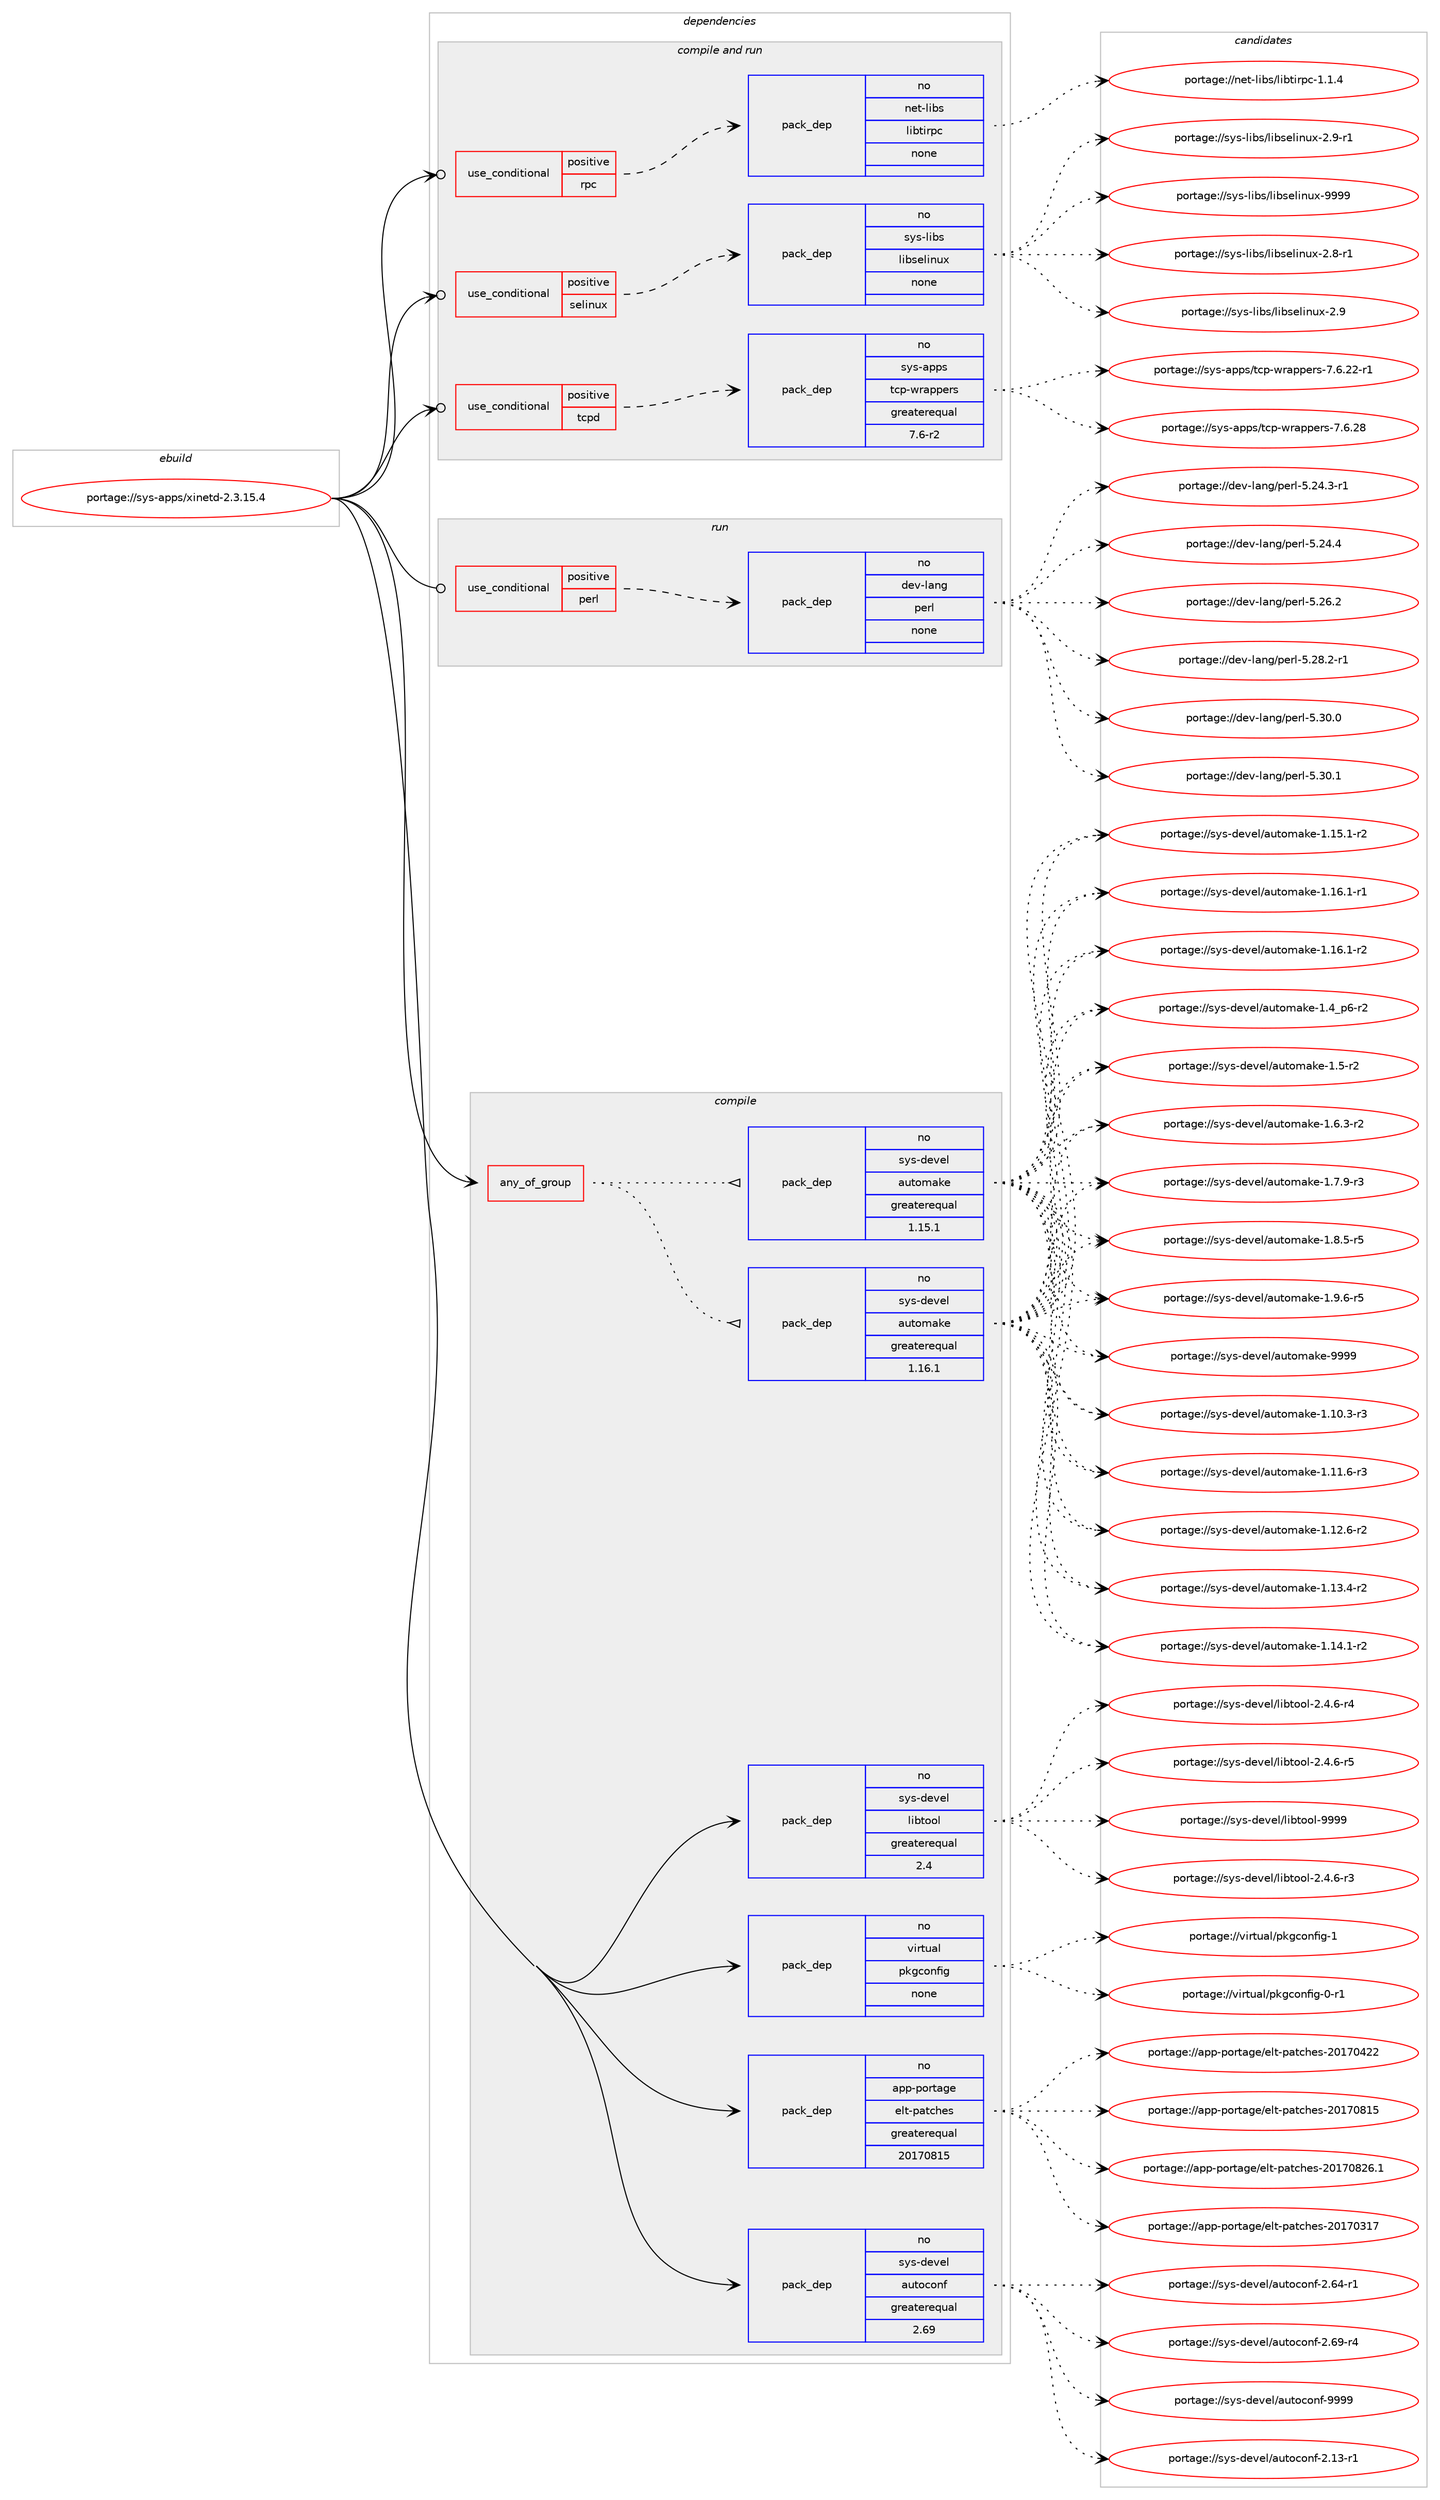 digraph prolog {

# *************
# Graph options
# *************

newrank=true;
concentrate=true;
compound=true;
graph [rankdir=LR,fontname=Helvetica,fontsize=10,ranksep=1.5];#, ranksep=2.5, nodesep=0.2];
edge  [arrowhead=vee];
node  [fontname=Helvetica,fontsize=10];

# **********
# The ebuild
# **********

subgraph cluster_leftcol {
color=gray;
rank=same;
label=<<i>ebuild</i>>;
id [label="portage://sys-apps/xinetd-2.3.15.4", color=red, width=4, href="../sys-apps/xinetd-2.3.15.4.svg"];
}

# ****************
# The dependencies
# ****************

subgraph cluster_midcol {
color=gray;
label=<<i>dependencies</i>>;
subgraph cluster_compile {
fillcolor="#eeeeee";
style=filled;
label=<<i>compile</i>>;
subgraph any6664 {
dependency412273 [label=<<TABLE BORDER="0" CELLBORDER="1" CELLSPACING="0" CELLPADDING="4"><TR><TD CELLPADDING="10">any_of_group</TD></TR></TABLE>>, shape=none, color=red];subgraph pack305026 {
dependency412274 [label=<<TABLE BORDER="0" CELLBORDER="1" CELLSPACING="0" CELLPADDING="4" WIDTH="220"><TR><TD ROWSPAN="6" CELLPADDING="30">pack_dep</TD></TR><TR><TD WIDTH="110">no</TD></TR><TR><TD>sys-devel</TD></TR><TR><TD>automake</TD></TR><TR><TD>greaterequal</TD></TR><TR><TD>1.16.1</TD></TR></TABLE>>, shape=none, color=blue];
}
dependency412273:e -> dependency412274:w [weight=20,style="dotted",arrowhead="oinv"];
subgraph pack305027 {
dependency412275 [label=<<TABLE BORDER="0" CELLBORDER="1" CELLSPACING="0" CELLPADDING="4" WIDTH="220"><TR><TD ROWSPAN="6" CELLPADDING="30">pack_dep</TD></TR><TR><TD WIDTH="110">no</TD></TR><TR><TD>sys-devel</TD></TR><TR><TD>automake</TD></TR><TR><TD>greaterequal</TD></TR><TR><TD>1.15.1</TD></TR></TABLE>>, shape=none, color=blue];
}
dependency412273:e -> dependency412275:w [weight=20,style="dotted",arrowhead="oinv"];
}
id:e -> dependency412273:w [weight=20,style="solid",arrowhead="vee"];
subgraph pack305028 {
dependency412276 [label=<<TABLE BORDER="0" CELLBORDER="1" CELLSPACING="0" CELLPADDING="4" WIDTH="220"><TR><TD ROWSPAN="6" CELLPADDING="30">pack_dep</TD></TR><TR><TD WIDTH="110">no</TD></TR><TR><TD>app-portage</TD></TR><TR><TD>elt-patches</TD></TR><TR><TD>greaterequal</TD></TR><TR><TD>20170815</TD></TR></TABLE>>, shape=none, color=blue];
}
id:e -> dependency412276:w [weight=20,style="solid",arrowhead="vee"];
subgraph pack305029 {
dependency412277 [label=<<TABLE BORDER="0" CELLBORDER="1" CELLSPACING="0" CELLPADDING="4" WIDTH="220"><TR><TD ROWSPAN="6" CELLPADDING="30">pack_dep</TD></TR><TR><TD WIDTH="110">no</TD></TR><TR><TD>sys-devel</TD></TR><TR><TD>autoconf</TD></TR><TR><TD>greaterequal</TD></TR><TR><TD>2.69</TD></TR></TABLE>>, shape=none, color=blue];
}
id:e -> dependency412277:w [weight=20,style="solid",arrowhead="vee"];
subgraph pack305030 {
dependency412278 [label=<<TABLE BORDER="0" CELLBORDER="1" CELLSPACING="0" CELLPADDING="4" WIDTH="220"><TR><TD ROWSPAN="6" CELLPADDING="30">pack_dep</TD></TR><TR><TD WIDTH="110">no</TD></TR><TR><TD>sys-devel</TD></TR><TR><TD>libtool</TD></TR><TR><TD>greaterequal</TD></TR><TR><TD>2.4</TD></TR></TABLE>>, shape=none, color=blue];
}
id:e -> dependency412278:w [weight=20,style="solid",arrowhead="vee"];
subgraph pack305031 {
dependency412279 [label=<<TABLE BORDER="0" CELLBORDER="1" CELLSPACING="0" CELLPADDING="4" WIDTH="220"><TR><TD ROWSPAN="6" CELLPADDING="30">pack_dep</TD></TR><TR><TD WIDTH="110">no</TD></TR><TR><TD>virtual</TD></TR><TR><TD>pkgconfig</TD></TR><TR><TD>none</TD></TR><TR><TD></TD></TR></TABLE>>, shape=none, color=blue];
}
id:e -> dependency412279:w [weight=20,style="solid",arrowhead="vee"];
}
subgraph cluster_compileandrun {
fillcolor="#eeeeee";
style=filled;
label=<<i>compile and run</i>>;
subgraph cond100365 {
dependency412280 [label=<<TABLE BORDER="0" CELLBORDER="1" CELLSPACING="0" CELLPADDING="4"><TR><TD ROWSPAN="3" CELLPADDING="10">use_conditional</TD></TR><TR><TD>positive</TD></TR><TR><TD>rpc</TD></TR></TABLE>>, shape=none, color=red];
subgraph pack305032 {
dependency412281 [label=<<TABLE BORDER="0" CELLBORDER="1" CELLSPACING="0" CELLPADDING="4" WIDTH="220"><TR><TD ROWSPAN="6" CELLPADDING="30">pack_dep</TD></TR><TR><TD WIDTH="110">no</TD></TR><TR><TD>net-libs</TD></TR><TR><TD>libtirpc</TD></TR><TR><TD>none</TD></TR><TR><TD></TD></TR></TABLE>>, shape=none, color=blue];
}
dependency412280:e -> dependency412281:w [weight=20,style="dashed",arrowhead="vee"];
}
id:e -> dependency412280:w [weight=20,style="solid",arrowhead="odotvee"];
subgraph cond100366 {
dependency412282 [label=<<TABLE BORDER="0" CELLBORDER="1" CELLSPACING="0" CELLPADDING="4"><TR><TD ROWSPAN="3" CELLPADDING="10">use_conditional</TD></TR><TR><TD>positive</TD></TR><TR><TD>selinux</TD></TR></TABLE>>, shape=none, color=red];
subgraph pack305033 {
dependency412283 [label=<<TABLE BORDER="0" CELLBORDER="1" CELLSPACING="0" CELLPADDING="4" WIDTH="220"><TR><TD ROWSPAN="6" CELLPADDING="30">pack_dep</TD></TR><TR><TD WIDTH="110">no</TD></TR><TR><TD>sys-libs</TD></TR><TR><TD>libselinux</TD></TR><TR><TD>none</TD></TR><TR><TD></TD></TR></TABLE>>, shape=none, color=blue];
}
dependency412282:e -> dependency412283:w [weight=20,style="dashed",arrowhead="vee"];
}
id:e -> dependency412282:w [weight=20,style="solid",arrowhead="odotvee"];
subgraph cond100367 {
dependency412284 [label=<<TABLE BORDER="0" CELLBORDER="1" CELLSPACING="0" CELLPADDING="4"><TR><TD ROWSPAN="3" CELLPADDING="10">use_conditional</TD></TR><TR><TD>positive</TD></TR><TR><TD>tcpd</TD></TR></TABLE>>, shape=none, color=red];
subgraph pack305034 {
dependency412285 [label=<<TABLE BORDER="0" CELLBORDER="1" CELLSPACING="0" CELLPADDING="4" WIDTH="220"><TR><TD ROWSPAN="6" CELLPADDING="30">pack_dep</TD></TR><TR><TD WIDTH="110">no</TD></TR><TR><TD>sys-apps</TD></TR><TR><TD>tcp-wrappers</TD></TR><TR><TD>greaterequal</TD></TR><TR><TD>7.6-r2</TD></TR></TABLE>>, shape=none, color=blue];
}
dependency412284:e -> dependency412285:w [weight=20,style="dashed",arrowhead="vee"];
}
id:e -> dependency412284:w [weight=20,style="solid",arrowhead="odotvee"];
}
subgraph cluster_run {
fillcolor="#eeeeee";
style=filled;
label=<<i>run</i>>;
subgraph cond100368 {
dependency412286 [label=<<TABLE BORDER="0" CELLBORDER="1" CELLSPACING="0" CELLPADDING="4"><TR><TD ROWSPAN="3" CELLPADDING="10">use_conditional</TD></TR><TR><TD>positive</TD></TR><TR><TD>perl</TD></TR></TABLE>>, shape=none, color=red];
subgraph pack305035 {
dependency412287 [label=<<TABLE BORDER="0" CELLBORDER="1" CELLSPACING="0" CELLPADDING="4" WIDTH="220"><TR><TD ROWSPAN="6" CELLPADDING="30">pack_dep</TD></TR><TR><TD WIDTH="110">no</TD></TR><TR><TD>dev-lang</TD></TR><TR><TD>perl</TD></TR><TR><TD>none</TD></TR><TR><TD></TD></TR></TABLE>>, shape=none, color=blue];
}
dependency412286:e -> dependency412287:w [weight=20,style="dashed",arrowhead="vee"];
}
id:e -> dependency412286:w [weight=20,style="solid",arrowhead="odot"];
}
}

# **************
# The candidates
# **************

subgraph cluster_choices {
rank=same;
color=gray;
label=<<i>candidates</i>>;

subgraph choice305026 {
color=black;
nodesep=1;
choiceportage11512111545100101118101108479711711611110997107101454946494846514511451 [label="portage://sys-devel/automake-1.10.3-r3", color=red, width=4,href="../sys-devel/automake-1.10.3-r3.svg"];
choiceportage11512111545100101118101108479711711611110997107101454946494946544511451 [label="portage://sys-devel/automake-1.11.6-r3", color=red, width=4,href="../sys-devel/automake-1.11.6-r3.svg"];
choiceportage11512111545100101118101108479711711611110997107101454946495046544511450 [label="portage://sys-devel/automake-1.12.6-r2", color=red, width=4,href="../sys-devel/automake-1.12.6-r2.svg"];
choiceportage11512111545100101118101108479711711611110997107101454946495146524511450 [label="portage://sys-devel/automake-1.13.4-r2", color=red, width=4,href="../sys-devel/automake-1.13.4-r2.svg"];
choiceportage11512111545100101118101108479711711611110997107101454946495246494511450 [label="portage://sys-devel/automake-1.14.1-r2", color=red, width=4,href="../sys-devel/automake-1.14.1-r2.svg"];
choiceportage11512111545100101118101108479711711611110997107101454946495346494511450 [label="portage://sys-devel/automake-1.15.1-r2", color=red, width=4,href="../sys-devel/automake-1.15.1-r2.svg"];
choiceportage11512111545100101118101108479711711611110997107101454946495446494511449 [label="portage://sys-devel/automake-1.16.1-r1", color=red, width=4,href="../sys-devel/automake-1.16.1-r1.svg"];
choiceportage11512111545100101118101108479711711611110997107101454946495446494511450 [label="portage://sys-devel/automake-1.16.1-r2", color=red, width=4,href="../sys-devel/automake-1.16.1-r2.svg"];
choiceportage115121115451001011181011084797117116111109971071014549465295112544511450 [label="portage://sys-devel/automake-1.4_p6-r2", color=red, width=4,href="../sys-devel/automake-1.4_p6-r2.svg"];
choiceportage11512111545100101118101108479711711611110997107101454946534511450 [label="portage://sys-devel/automake-1.5-r2", color=red, width=4,href="../sys-devel/automake-1.5-r2.svg"];
choiceportage115121115451001011181011084797117116111109971071014549465446514511450 [label="portage://sys-devel/automake-1.6.3-r2", color=red, width=4,href="../sys-devel/automake-1.6.3-r2.svg"];
choiceportage115121115451001011181011084797117116111109971071014549465546574511451 [label="portage://sys-devel/automake-1.7.9-r3", color=red, width=4,href="../sys-devel/automake-1.7.9-r3.svg"];
choiceportage115121115451001011181011084797117116111109971071014549465646534511453 [label="portage://sys-devel/automake-1.8.5-r5", color=red, width=4,href="../sys-devel/automake-1.8.5-r5.svg"];
choiceportage115121115451001011181011084797117116111109971071014549465746544511453 [label="portage://sys-devel/automake-1.9.6-r5", color=red, width=4,href="../sys-devel/automake-1.9.6-r5.svg"];
choiceportage115121115451001011181011084797117116111109971071014557575757 [label="portage://sys-devel/automake-9999", color=red, width=4,href="../sys-devel/automake-9999.svg"];
dependency412274:e -> choiceportage11512111545100101118101108479711711611110997107101454946494846514511451:w [style=dotted,weight="100"];
dependency412274:e -> choiceportage11512111545100101118101108479711711611110997107101454946494946544511451:w [style=dotted,weight="100"];
dependency412274:e -> choiceportage11512111545100101118101108479711711611110997107101454946495046544511450:w [style=dotted,weight="100"];
dependency412274:e -> choiceportage11512111545100101118101108479711711611110997107101454946495146524511450:w [style=dotted,weight="100"];
dependency412274:e -> choiceportage11512111545100101118101108479711711611110997107101454946495246494511450:w [style=dotted,weight="100"];
dependency412274:e -> choiceportage11512111545100101118101108479711711611110997107101454946495346494511450:w [style=dotted,weight="100"];
dependency412274:e -> choiceportage11512111545100101118101108479711711611110997107101454946495446494511449:w [style=dotted,weight="100"];
dependency412274:e -> choiceportage11512111545100101118101108479711711611110997107101454946495446494511450:w [style=dotted,weight="100"];
dependency412274:e -> choiceportage115121115451001011181011084797117116111109971071014549465295112544511450:w [style=dotted,weight="100"];
dependency412274:e -> choiceportage11512111545100101118101108479711711611110997107101454946534511450:w [style=dotted,weight="100"];
dependency412274:e -> choiceportage115121115451001011181011084797117116111109971071014549465446514511450:w [style=dotted,weight="100"];
dependency412274:e -> choiceportage115121115451001011181011084797117116111109971071014549465546574511451:w [style=dotted,weight="100"];
dependency412274:e -> choiceportage115121115451001011181011084797117116111109971071014549465646534511453:w [style=dotted,weight="100"];
dependency412274:e -> choiceportage115121115451001011181011084797117116111109971071014549465746544511453:w [style=dotted,weight="100"];
dependency412274:e -> choiceportage115121115451001011181011084797117116111109971071014557575757:w [style=dotted,weight="100"];
}
subgraph choice305027 {
color=black;
nodesep=1;
choiceportage11512111545100101118101108479711711611110997107101454946494846514511451 [label="portage://sys-devel/automake-1.10.3-r3", color=red, width=4,href="../sys-devel/automake-1.10.3-r3.svg"];
choiceportage11512111545100101118101108479711711611110997107101454946494946544511451 [label="portage://sys-devel/automake-1.11.6-r3", color=red, width=4,href="../sys-devel/automake-1.11.6-r3.svg"];
choiceportage11512111545100101118101108479711711611110997107101454946495046544511450 [label="portage://sys-devel/automake-1.12.6-r2", color=red, width=4,href="../sys-devel/automake-1.12.6-r2.svg"];
choiceportage11512111545100101118101108479711711611110997107101454946495146524511450 [label="portage://sys-devel/automake-1.13.4-r2", color=red, width=4,href="../sys-devel/automake-1.13.4-r2.svg"];
choiceportage11512111545100101118101108479711711611110997107101454946495246494511450 [label="portage://sys-devel/automake-1.14.1-r2", color=red, width=4,href="../sys-devel/automake-1.14.1-r2.svg"];
choiceportage11512111545100101118101108479711711611110997107101454946495346494511450 [label="portage://sys-devel/automake-1.15.1-r2", color=red, width=4,href="../sys-devel/automake-1.15.1-r2.svg"];
choiceportage11512111545100101118101108479711711611110997107101454946495446494511449 [label="portage://sys-devel/automake-1.16.1-r1", color=red, width=4,href="../sys-devel/automake-1.16.1-r1.svg"];
choiceportage11512111545100101118101108479711711611110997107101454946495446494511450 [label="portage://sys-devel/automake-1.16.1-r2", color=red, width=4,href="../sys-devel/automake-1.16.1-r2.svg"];
choiceportage115121115451001011181011084797117116111109971071014549465295112544511450 [label="portage://sys-devel/automake-1.4_p6-r2", color=red, width=4,href="../sys-devel/automake-1.4_p6-r2.svg"];
choiceportage11512111545100101118101108479711711611110997107101454946534511450 [label="portage://sys-devel/automake-1.5-r2", color=red, width=4,href="../sys-devel/automake-1.5-r2.svg"];
choiceportage115121115451001011181011084797117116111109971071014549465446514511450 [label="portage://sys-devel/automake-1.6.3-r2", color=red, width=4,href="../sys-devel/automake-1.6.3-r2.svg"];
choiceportage115121115451001011181011084797117116111109971071014549465546574511451 [label="portage://sys-devel/automake-1.7.9-r3", color=red, width=4,href="../sys-devel/automake-1.7.9-r3.svg"];
choiceportage115121115451001011181011084797117116111109971071014549465646534511453 [label="portage://sys-devel/automake-1.8.5-r5", color=red, width=4,href="../sys-devel/automake-1.8.5-r5.svg"];
choiceportage115121115451001011181011084797117116111109971071014549465746544511453 [label="portage://sys-devel/automake-1.9.6-r5", color=red, width=4,href="../sys-devel/automake-1.9.6-r5.svg"];
choiceportage115121115451001011181011084797117116111109971071014557575757 [label="portage://sys-devel/automake-9999", color=red, width=4,href="../sys-devel/automake-9999.svg"];
dependency412275:e -> choiceportage11512111545100101118101108479711711611110997107101454946494846514511451:w [style=dotted,weight="100"];
dependency412275:e -> choiceportage11512111545100101118101108479711711611110997107101454946494946544511451:w [style=dotted,weight="100"];
dependency412275:e -> choiceportage11512111545100101118101108479711711611110997107101454946495046544511450:w [style=dotted,weight="100"];
dependency412275:e -> choiceportage11512111545100101118101108479711711611110997107101454946495146524511450:w [style=dotted,weight="100"];
dependency412275:e -> choiceportage11512111545100101118101108479711711611110997107101454946495246494511450:w [style=dotted,weight="100"];
dependency412275:e -> choiceportage11512111545100101118101108479711711611110997107101454946495346494511450:w [style=dotted,weight="100"];
dependency412275:e -> choiceportage11512111545100101118101108479711711611110997107101454946495446494511449:w [style=dotted,weight="100"];
dependency412275:e -> choiceportage11512111545100101118101108479711711611110997107101454946495446494511450:w [style=dotted,weight="100"];
dependency412275:e -> choiceportage115121115451001011181011084797117116111109971071014549465295112544511450:w [style=dotted,weight="100"];
dependency412275:e -> choiceportage11512111545100101118101108479711711611110997107101454946534511450:w [style=dotted,weight="100"];
dependency412275:e -> choiceportage115121115451001011181011084797117116111109971071014549465446514511450:w [style=dotted,weight="100"];
dependency412275:e -> choiceportage115121115451001011181011084797117116111109971071014549465546574511451:w [style=dotted,weight="100"];
dependency412275:e -> choiceportage115121115451001011181011084797117116111109971071014549465646534511453:w [style=dotted,weight="100"];
dependency412275:e -> choiceportage115121115451001011181011084797117116111109971071014549465746544511453:w [style=dotted,weight="100"];
dependency412275:e -> choiceportage115121115451001011181011084797117116111109971071014557575757:w [style=dotted,weight="100"];
}
subgraph choice305028 {
color=black;
nodesep=1;
choiceportage97112112451121111141169710310147101108116451129711699104101115455048495548514955 [label="portage://app-portage/elt-patches-20170317", color=red, width=4,href="../app-portage/elt-patches-20170317.svg"];
choiceportage97112112451121111141169710310147101108116451129711699104101115455048495548525050 [label="portage://app-portage/elt-patches-20170422", color=red, width=4,href="../app-portage/elt-patches-20170422.svg"];
choiceportage97112112451121111141169710310147101108116451129711699104101115455048495548564953 [label="portage://app-portage/elt-patches-20170815", color=red, width=4,href="../app-portage/elt-patches-20170815.svg"];
choiceportage971121124511211111411697103101471011081164511297116991041011154550484955485650544649 [label="portage://app-portage/elt-patches-20170826.1", color=red, width=4,href="../app-portage/elt-patches-20170826.1.svg"];
dependency412276:e -> choiceportage97112112451121111141169710310147101108116451129711699104101115455048495548514955:w [style=dotted,weight="100"];
dependency412276:e -> choiceportage97112112451121111141169710310147101108116451129711699104101115455048495548525050:w [style=dotted,weight="100"];
dependency412276:e -> choiceportage97112112451121111141169710310147101108116451129711699104101115455048495548564953:w [style=dotted,weight="100"];
dependency412276:e -> choiceportage971121124511211111411697103101471011081164511297116991041011154550484955485650544649:w [style=dotted,weight="100"];
}
subgraph choice305029 {
color=black;
nodesep=1;
choiceportage1151211154510010111810110847971171161119911111010245504649514511449 [label="portage://sys-devel/autoconf-2.13-r1", color=red, width=4,href="../sys-devel/autoconf-2.13-r1.svg"];
choiceportage1151211154510010111810110847971171161119911111010245504654524511449 [label="portage://sys-devel/autoconf-2.64-r1", color=red, width=4,href="../sys-devel/autoconf-2.64-r1.svg"];
choiceportage1151211154510010111810110847971171161119911111010245504654574511452 [label="portage://sys-devel/autoconf-2.69-r4", color=red, width=4,href="../sys-devel/autoconf-2.69-r4.svg"];
choiceportage115121115451001011181011084797117116111991111101024557575757 [label="portage://sys-devel/autoconf-9999", color=red, width=4,href="../sys-devel/autoconf-9999.svg"];
dependency412277:e -> choiceportage1151211154510010111810110847971171161119911111010245504649514511449:w [style=dotted,weight="100"];
dependency412277:e -> choiceportage1151211154510010111810110847971171161119911111010245504654524511449:w [style=dotted,weight="100"];
dependency412277:e -> choiceportage1151211154510010111810110847971171161119911111010245504654574511452:w [style=dotted,weight="100"];
dependency412277:e -> choiceportage115121115451001011181011084797117116111991111101024557575757:w [style=dotted,weight="100"];
}
subgraph choice305030 {
color=black;
nodesep=1;
choiceportage1151211154510010111810110847108105981161111111084550465246544511451 [label="portage://sys-devel/libtool-2.4.6-r3", color=red, width=4,href="../sys-devel/libtool-2.4.6-r3.svg"];
choiceportage1151211154510010111810110847108105981161111111084550465246544511452 [label="portage://sys-devel/libtool-2.4.6-r4", color=red, width=4,href="../sys-devel/libtool-2.4.6-r4.svg"];
choiceportage1151211154510010111810110847108105981161111111084550465246544511453 [label="portage://sys-devel/libtool-2.4.6-r5", color=red, width=4,href="../sys-devel/libtool-2.4.6-r5.svg"];
choiceportage1151211154510010111810110847108105981161111111084557575757 [label="portage://sys-devel/libtool-9999", color=red, width=4,href="../sys-devel/libtool-9999.svg"];
dependency412278:e -> choiceportage1151211154510010111810110847108105981161111111084550465246544511451:w [style=dotted,weight="100"];
dependency412278:e -> choiceportage1151211154510010111810110847108105981161111111084550465246544511452:w [style=dotted,weight="100"];
dependency412278:e -> choiceportage1151211154510010111810110847108105981161111111084550465246544511453:w [style=dotted,weight="100"];
dependency412278:e -> choiceportage1151211154510010111810110847108105981161111111084557575757:w [style=dotted,weight="100"];
}
subgraph choice305031 {
color=black;
nodesep=1;
choiceportage11810511411611797108471121071039911111010210510345484511449 [label="portage://virtual/pkgconfig-0-r1", color=red, width=4,href="../virtual/pkgconfig-0-r1.svg"];
choiceportage1181051141161179710847112107103991111101021051034549 [label="portage://virtual/pkgconfig-1", color=red, width=4,href="../virtual/pkgconfig-1.svg"];
dependency412279:e -> choiceportage11810511411611797108471121071039911111010210510345484511449:w [style=dotted,weight="100"];
dependency412279:e -> choiceportage1181051141161179710847112107103991111101021051034549:w [style=dotted,weight="100"];
}
subgraph choice305032 {
color=black;
nodesep=1;
choiceportage1101011164510810598115471081059811610511411299454946494652 [label="portage://net-libs/libtirpc-1.1.4", color=red, width=4,href="../net-libs/libtirpc-1.1.4.svg"];
dependency412281:e -> choiceportage1101011164510810598115471081059811610511411299454946494652:w [style=dotted,weight="100"];
}
subgraph choice305033 {
color=black;
nodesep=1;
choiceportage11512111545108105981154710810598115101108105110117120455046564511449 [label="portage://sys-libs/libselinux-2.8-r1", color=red, width=4,href="../sys-libs/libselinux-2.8-r1.svg"];
choiceportage1151211154510810598115471081059811510110810511011712045504657 [label="portage://sys-libs/libselinux-2.9", color=red, width=4,href="../sys-libs/libselinux-2.9.svg"];
choiceportage11512111545108105981154710810598115101108105110117120455046574511449 [label="portage://sys-libs/libselinux-2.9-r1", color=red, width=4,href="../sys-libs/libselinux-2.9-r1.svg"];
choiceportage115121115451081059811547108105981151011081051101171204557575757 [label="portage://sys-libs/libselinux-9999", color=red, width=4,href="../sys-libs/libselinux-9999.svg"];
dependency412283:e -> choiceportage11512111545108105981154710810598115101108105110117120455046564511449:w [style=dotted,weight="100"];
dependency412283:e -> choiceportage1151211154510810598115471081059811510110810511011712045504657:w [style=dotted,weight="100"];
dependency412283:e -> choiceportage11512111545108105981154710810598115101108105110117120455046574511449:w [style=dotted,weight="100"];
dependency412283:e -> choiceportage115121115451081059811547108105981151011081051101171204557575757:w [style=dotted,weight="100"];
}
subgraph choice305034 {
color=black;
nodesep=1;
choiceportage115121115459711211211547116991124511911497112112101114115455546544650504511449 [label="portage://sys-apps/tcp-wrappers-7.6.22-r1", color=red, width=4,href="../sys-apps/tcp-wrappers-7.6.22-r1.svg"];
choiceportage11512111545971121121154711699112451191149711211210111411545554654465056 [label="portage://sys-apps/tcp-wrappers-7.6.28", color=red, width=4,href="../sys-apps/tcp-wrappers-7.6.28.svg"];
dependency412285:e -> choiceportage115121115459711211211547116991124511911497112112101114115455546544650504511449:w [style=dotted,weight="100"];
dependency412285:e -> choiceportage11512111545971121121154711699112451191149711211210111411545554654465056:w [style=dotted,weight="100"];
}
subgraph choice305035 {
color=black;
nodesep=1;
choiceportage100101118451089711010347112101114108455346505246514511449 [label="portage://dev-lang/perl-5.24.3-r1", color=red, width=4,href="../dev-lang/perl-5.24.3-r1.svg"];
choiceportage10010111845108971101034711210111410845534650524652 [label="portage://dev-lang/perl-5.24.4", color=red, width=4,href="../dev-lang/perl-5.24.4.svg"];
choiceportage10010111845108971101034711210111410845534650544650 [label="portage://dev-lang/perl-5.26.2", color=red, width=4,href="../dev-lang/perl-5.26.2.svg"];
choiceportage100101118451089711010347112101114108455346505646504511449 [label="portage://dev-lang/perl-5.28.2-r1", color=red, width=4,href="../dev-lang/perl-5.28.2-r1.svg"];
choiceportage10010111845108971101034711210111410845534651484648 [label="portage://dev-lang/perl-5.30.0", color=red, width=4,href="../dev-lang/perl-5.30.0.svg"];
choiceportage10010111845108971101034711210111410845534651484649 [label="portage://dev-lang/perl-5.30.1", color=red, width=4,href="../dev-lang/perl-5.30.1.svg"];
dependency412287:e -> choiceportage100101118451089711010347112101114108455346505246514511449:w [style=dotted,weight="100"];
dependency412287:e -> choiceportage10010111845108971101034711210111410845534650524652:w [style=dotted,weight="100"];
dependency412287:e -> choiceportage10010111845108971101034711210111410845534650544650:w [style=dotted,weight="100"];
dependency412287:e -> choiceportage100101118451089711010347112101114108455346505646504511449:w [style=dotted,weight="100"];
dependency412287:e -> choiceportage10010111845108971101034711210111410845534651484648:w [style=dotted,weight="100"];
dependency412287:e -> choiceportage10010111845108971101034711210111410845534651484649:w [style=dotted,weight="100"];
}
}

}
